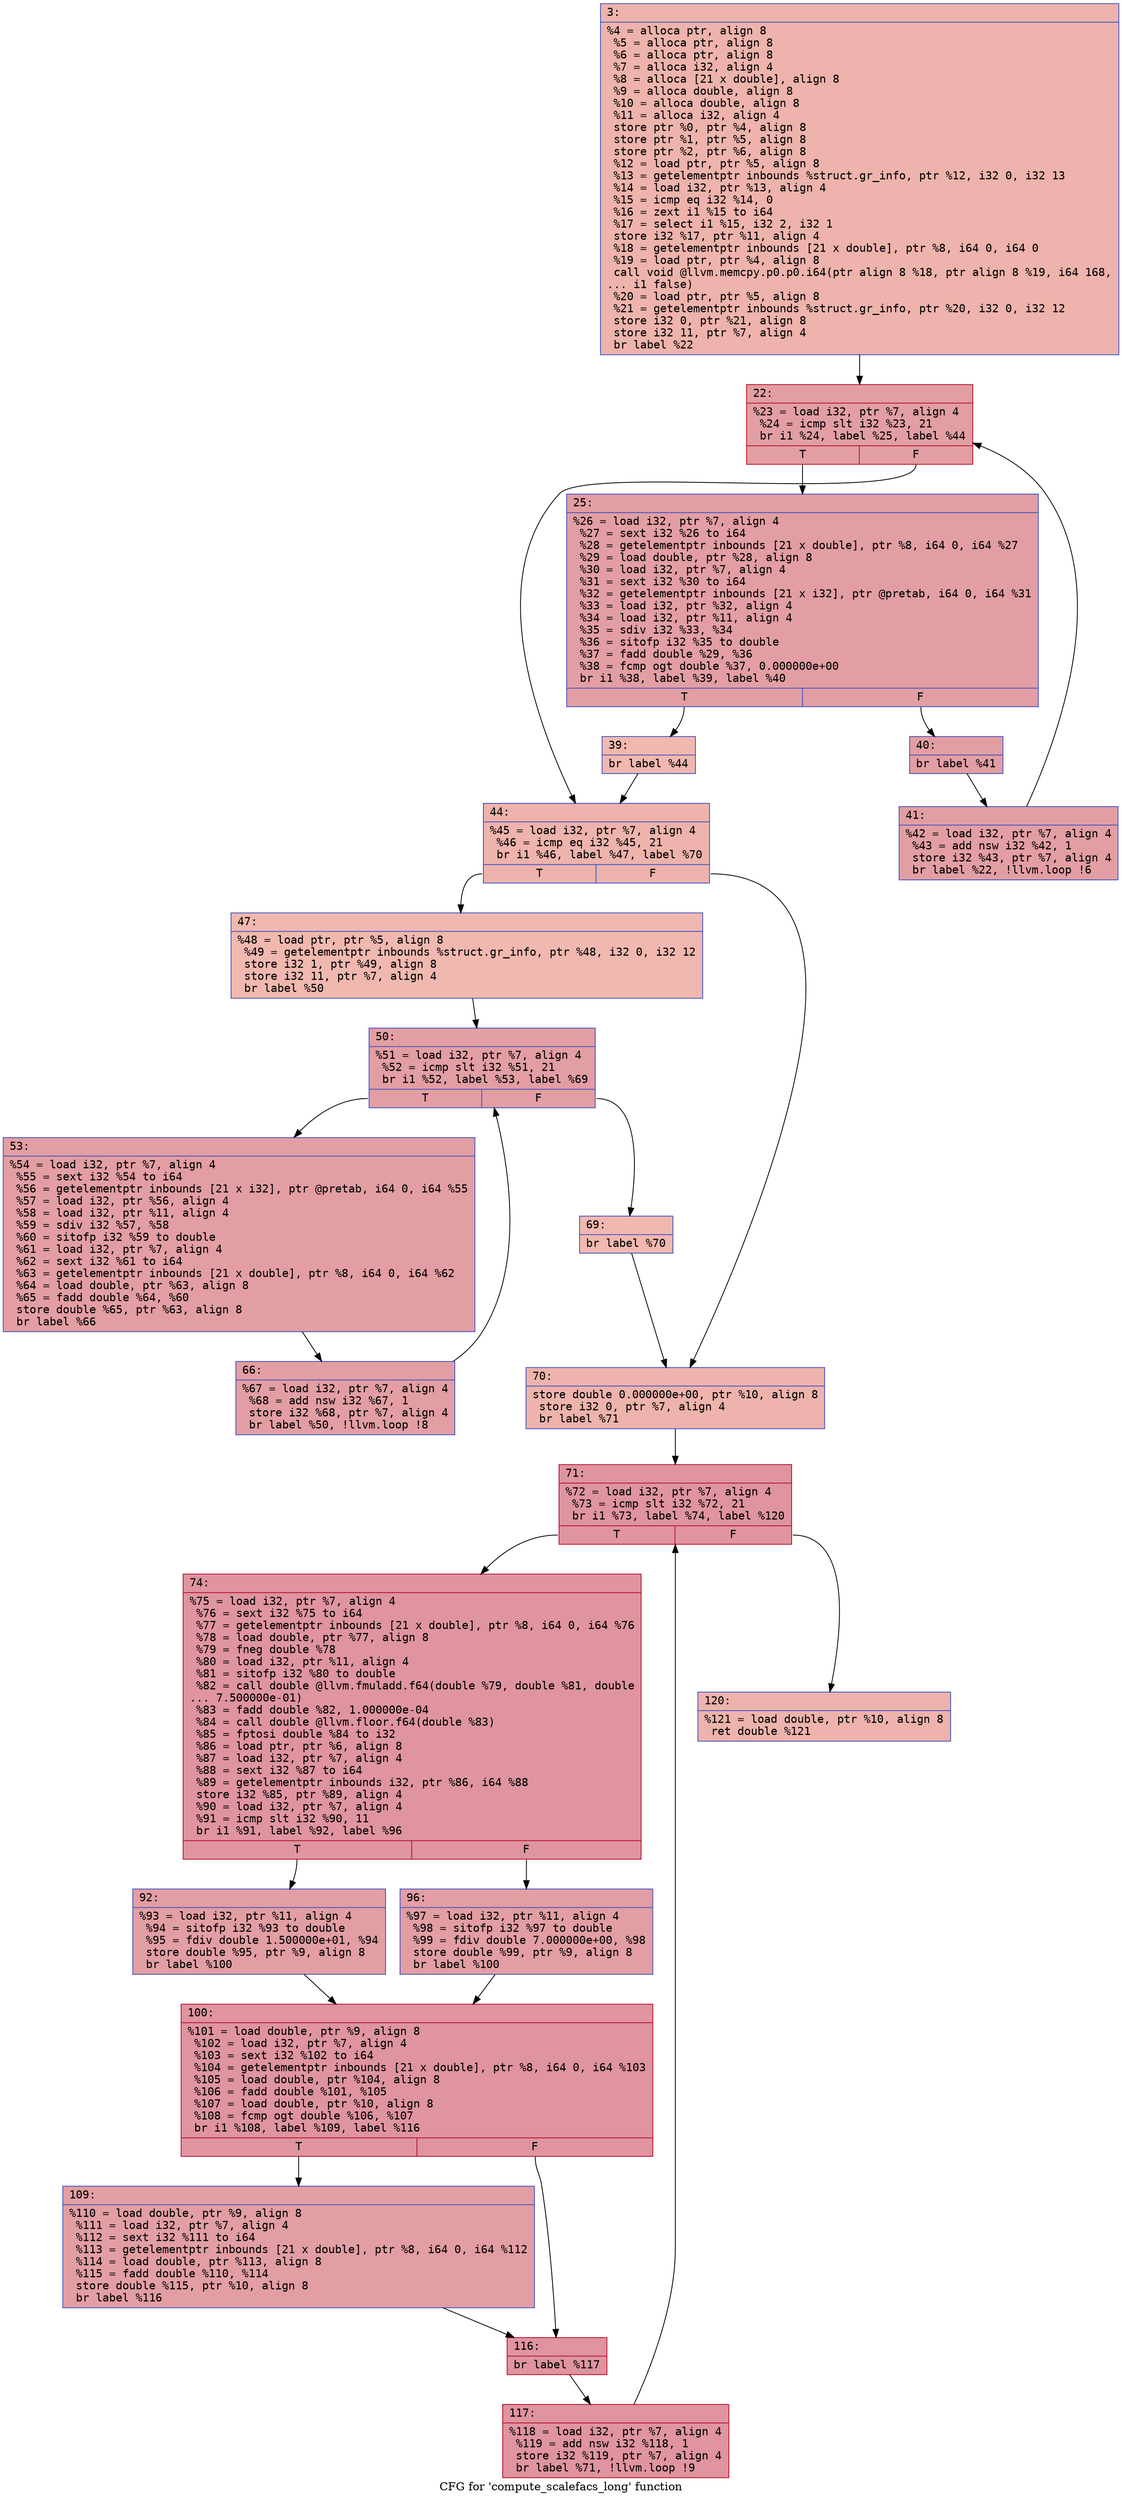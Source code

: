 digraph "CFG for 'compute_scalefacs_long' function" {
	label="CFG for 'compute_scalefacs_long' function";

	Node0x6000002bf200 [shape=record,color="#3d50c3ff", style=filled, fillcolor="#d6524470" fontname="Courier",label="{3:\l|  %4 = alloca ptr, align 8\l  %5 = alloca ptr, align 8\l  %6 = alloca ptr, align 8\l  %7 = alloca i32, align 4\l  %8 = alloca [21 x double], align 8\l  %9 = alloca double, align 8\l  %10 = alloca double, align 8\l  %11 = alloca i32, align 4\l  store ptr %0, ptr %4, align 8\l  store ptr %1, ptr %5, align 8\l  store ptr %2, ptr %6, align 8\l  %12 = load ptr, ptr %5, align 8\l  %13 = getelementptr inbounds %struct.gr_info, ptr %12, i32 0, i32 13\l  %14 = load i32, ptr %13, align 4\l  %15 = icmp eq i32 %14, 0\l  %16 = zext i1 %15 to i64\l  %17 = select i1 %15, i32 2, i32 1\l  store i32 %17, ptr %11, align 4\l  %18 = getelementptr inbounds [21 x double], ptr %8, i64 0, i64 0\l  %19 = load ptr, ptr %4, align 8\l  call void @llvm.memcpy.p0.p0.i64(ptr align 8 %18, ptr align 8 %19, i64 168,\l... i1 false)\l  %20 = load ptr, ptr %5, align 8\l  %21 = getelementptr inbounds %struct.gr_info, ptr %20, i32 0, i32 12\l  store i32 0, ptr %21, align 8\l  store i32 11, ptr %7, align 4\l  br label %22\l}"];
	Node0x6000002bf200 -> Node0x6000002bf250[tooltip="3 -> 22\nProbability 100.00%" ];
	Node0x6000002bf250 [shape=record,color="#b70d28ff", style=filled, fillcolor="#be242e70" fontname="Courier",label="{22:\l|  %23 = load i32, ptr %7, align 4\l  %24 = icmp slt i32 %23, 21\l  br i1 %24, label %25, label %44\l|{<s0>T|<s1>F}}"];
	Node0x6000002bf250:s0 -> Node0x6000002bf2a0[tooltip="22 -> 25\nProbability 96.88%" ];
	Node0x6000002bf250:s1 -> Node0x6000002bf3e0[tooltip="22 -> 44\nProbability 3.12%" ];
	Node0x6000002bf2a0 [shape=record,color="#3d50c3ff", style=filled, fillcolor="#be242e70" fontname="Courier",label="{25:\l|  %26 = load i32, ptr %7, align 4\l  %27 = sext i32 %26 to i64\l  %28 = getelementptr inbounds [21 x double], ptr %8, i64 0, i64 %27\l  %29 = load double, ptr %28, align 8\l  %30 = load i32, ptr %7, align 4\l  %31 = sext i32 %30 to i64\l  %32 = getelementptr inbounds [21 x i32], ptr @pretab, i64 0, i64 %31\l  %33 = load i32, ptr %32, align 4\l  %34 = load i32, ptr %11, align 4\l  %35 = sdiv i32 %33, %34\l  %36 = sitofp i32 %35 to double\l  %37 = fadd double %29, %36\l  %38 = fcmp ogt double %37, 0.000000e+00\l  br i1 %38, label %39, label %40\l|{<s0>T|<s1>F}}"];
	Node0x6000002bf2a0:s0 -> Node0x6000002bf2f0[tooltip="25 -> 39\nProbability 3.12%" ];
	Node0x6000002bf2a0:s1 -> Node0x6000002bf340[tooltip="25 -> 40\nProbability 96.88%" ];
	Node0x6000002bf2f0 [shape=record,color="#3d50c3ff", style=filled, fillcolor="#dc5d4a70" fontname="Courier",label="{39:\l|  br label %44\l}"];
	Node0x6000002bf2f0 -> Node0x6000002bf3e0[tooltip="39 -> 44\nProbability 100.00%" ];
	Node0x6000002bf340 [shape=record,color="#3d50c3ff", style=filled, fillcolor="#be242e70" fontname="Courier",label="{40:\l|  br label %41\l}"];
	Node0x6000002bf340 -> Node0x6000002bf390[tooltip="40 -> 41\nProbability 100.00%" ];
	Node0x6000002bf390 [shape=record,color="#3d50c3ff", style=filled, fillcolor="#be242e70" fontname="Courier",label="{41:\l|  %42 = load i32, ptr %7, align 4\l  %43 = add nsw i32 %42, 1\l  store i32 %43, ptr %7, align 4\l  br label %22, !llvm.loop !6\l}"];
	Node0x6000002bf390 -> Node0x6000002bf250[tooltip="41 -> 22\nProbability 100.00%" ];
	Node0x6000002bf3e0 [shape=record,color="#3d50c3ff", style=filled, fillcolor="#d6524470" fontname="Courier",label="{44:\l|  %45 = load i32, ptr %7, align 4\l  %46 = icmp eq i32 %45, 21\l  br i1 %46, label %47, label %70\l|{<s0>T|<s1>F}}"];
	Node0x6000002bf3e0:s0 -> Node0x6000002bf430[tooltip="44 -> 47\nProbability 50.00%" ];
	Node0x6000002bf3e0:s1 -> Node0x6000002bf5c0[tooltip="44 -> 70\nProbability 50.00%" ];
	Node0x6000002bf430 [shape=record,color="#3d50c3ff", style=filled, fillcolor="#dc5d4a70" fontname="Courier",label="{47:\l|  %48 = load ptr, ptr %5, align 8\l  %49 = getelementptr inbounds %struct.gr_info, ptr %48, i32 0, i32 12\l  store i32 1, ptr %49, align 8\l  store i32 11, ptr %7, align 4\l  br label %50\l}"];
	Node0x6000002bf430 -> Node0x6000002bf480[tooltip="47 -> 50\nProbability 100.00%" ];
	Node0x6000002bf480 [shape=record,color="#3d50c3ff", style=filled, fillcolor="#be242e70" fontname="Courier",label="{50:\l|  %51 = load i32, ptr %7, align 4\l  %52 = icmp slt i32 %51, 21\l  br i1 %52, label %53, label %69\l|{<s0>T|<s1>F}}"];
	Node0x6000002bf480:s0 -> Node0x6000002bf4d0[tooltip="50 -> 53\nProbability 96.88%" ];
	Node0x6000002bf480:s1 -> Node0x6000002bf570[tooltip="50 -> 69\nProbability 3.12%" ];
	Node0x6000002bf4d0 [shape=record,color="#3d50c3ff", style=filled, fillcolor="#be242e70" fontname="Courier",label="{53:\l|  %54 = load i32, ptr %7, align 4\l  %55 = sext i32 %54 to i64\l  %56 = getelementptr inbounds [21 x i32], ptr @pretab, i64 0, i64 %55\l  %57 = load i32, ptr %56, align 4\l  %58 = load i32, ptr %11, align 4\l  %59 = sdiv i32 %57, %58\l  %60 = sitofp i32 %59 to double\l  %61 = load i32, ptr %7, align 4\l  %62 = sext i32 %61 to i64\l  %63 = getelementptr inbounds [21 x double], ptr %8, i64 0, i64 %62\l  %64 = load double, ptr %63, align 8\l  %65 = fadd double %64, %60\l  store double %65, ptr %63, align 8\l  br label %66\l}"];
	Node0x6000002bf4d0 -> Node0x6000002bf520[tooltip="53 -> 66\nProbability 100.00%" ];
	Node0x6000002bf520 [shape=record,color="#3d50c3ff", style=filled, fillcolor="#be242e70" fontname="Courier",label="{66:\l|  %67 = load i32, ptr %7, align 4\l  %68 = add nsw i32 %67, 1\l  store i32 %68, ptr %7, align 4\l  br label %50, !llvm.loop !8\l}"];
	Node0x6000002bf520 -> Node0x6000002bf480[tooltip="66 -> 50\nProbability 100.00%" ];
	Node0x6000002bf570 [shape=record,color="#3d50c3ff", style=filled, fillcolor="#dc5d4a70" fontname="Courier",label="{69:\l|  br label %70\l}"];
	Node0x6000002bf570 -> Node0x6000002bf5c0[tooltip="69 -> 70\nProbability 100.00%" ];
	Node0x6000002bf5c0 [shape=record,color="#3d50c3ff", style=filled, fillcolor="#d6524470" fontname="Courier",label="{70:\l|  store double 0.000000e+00, ptr %10, align 8\l  store i32 0, ptr %7, align 4\l  br label %71\l}"];
	Node0x6000002bf5c0 -> Node0x6000002bf610[tooltip="70 -> 71\nProbability 100.00%" ];
	Node0x6000002bf610 [shape=record,color="#b70d28ff", style=filled, fillcolor="#b70d2870" fontname="Courier",label="{71:\l|  %72 = load i32, ptr %7, align 4\l  %73 = icmp slt i32 %72, 21\l  br i1 %73, label %74, label %120\l|{<s0>T|<s1>F}}"];
	Node0x6000002bf610:s0 -> Node0x6000002bf660[tooltip="71 -> 74\nProbability 96.88%" ];
	Node0x6000002bf610:s1 -> Node0x6000002bf890[tooltip="71 -> 120\nProbability 3.12%" ];
	Node0x6000002bf660 [shape=record,color="#b70d28ff", style=filled, fillcolor="#b70d2870" fontname="Courier",label="{74:\l|  %75 = load i32, ptr %7, align 4\l  %76 = sext i32 %75 to i64\l  %77 = getelementptr inbounds [21 x double], ptr %8, i64 0, i64 %76\l  %78 = load double, ptr %77, align 8\l  %79 = fneg double %78\l  %80 = load i32, ptr %11, align 4\l  %81 = sitofp i32 %80 to double\l  %82 = call double @llvm.fmuladd.f64(double %79, double %81, double\l... 7.500000e-01)\l  %83 = fadd double %82, 1.000000e-04\l  %84 = call double @llvm.floor.f64(double %83)\l  %85 = fptosi double %84 to i32\l  %86 = load ptr, ptr %6, align 8\l  %87 = load i32, ptr %7, align 4\l  %88 = sext i32 %87 to i64\l  %89 = getelementptr inbounds i32, ptr %86, i64 %88\l  store i32 %85, ptr %89, align 4\l  %90 = load i32, ptr %7, align 4\l  %91 = icmp slt i32 %90, 11\l  br i1 %91, label %92, label %96\l|{<s0>T|<s1>F}}"];
	Node0x6000002bf660:s0 -> Node0x6000002bf6b0[tooltip="74 -> 92\nProbability 50.00%" ];
	Node0x6000002bf660:s1 -> Node0x6000002bf700[tooltip="74 -> 96\nProbability 50.00%" ];
	Node0x6000002bf6b0 [shape=record,color="#3d50c3ff", style=filled, fillcolor="#be242e70" fontname="Courier",label="{92:\l|  %93 = load i32, ptr %11, align 4\l  %94 = sitofp i32 %93 to double\l  %95 = fdiv double 1.500000e+01, %94\l  store double %95, ptr %9, align 8\l  br label %100\l}"];
	Node0x6000002bf6b0 -> Node0x6000002bf750[tooltip="92 -> 100\nProbability 100.00%" ];
	Node0x6000002bf700 [shape=record,color="#3d50c3ff", style=filled, fillcolor="#be242e70" fontname="Courier",label="{96:\l|  %97 = load i32, ptr %11, align 4\l  %98 = sitofp i32 %97 to double\l  %99 = fdiv double 7.000000e+00, %98\l  store double %99, ptr %9, align 8\l  br label %100\l}"];
	Node0x6000002bf700 -> Node0x6000002bf750[tooltip="96 -> 100\nProbability 100.00%" ];
	Node0x6000002bf750 [shape=record,color="#b70d28ff", style=filled, fillcolor="#b70d2870" fontname="Courier",label="{100:\l|  %101 = load double, ptr %9, align 8\l  %102 = load i32, ptr %7, align 4\l  %103 = sext i32 %102 to i64\l  %104 = getelementptr inbounds [21 x double], ptr %8, i64 0, i64 %103\l  %105 = load double, ptr %104, align 8\l  %106 = fadd double %101, %105\l  %107 = load double, ptr %10, align 8\l  %108 = fcmp ogt double %106, %107\l  br i1 %108, label %109, label %116\l|{<s0>T|<s1>F}}"];
	Node0x6000002bf750:s0 -> Node0x6000002bf7a0[tooltip="100 -> 109\nProbability 50.00%" ];
	Node0x6000002bf750:s1 -> Node0x6000002bf7f0[tooltip="100 -> 116\nProbability 50.00%" ];
	Node0x6000002bf7a0 [shape=record,color="#3d50c3ff", style=filled, fillcolor="#be242e70" fontname="Courier",label="{109:\l|  %110 = load double, ptr %9, align 8\l  %111 = load i32, ptr %7, align 4\l  %112 = sext i32 %111 to i64\l  %113 = getelementptr inbounds [21 x double], ptr %8, i64 0, i64 %112\l  %114 = load double, ptr %113, align 8\l  %115 = fadd double %110, %114\l  store double %115, ptr %10, align 8\l  br label %116\l}"];
	Node0x6000002bf7a0 -> Node0x6000002bf7f0[tooltip="109 -> 116\nProbability 100.00%" ];
	Node0x6000002bf7f0 [shape=record,color="#b70d28ff", style=filled, fillcolor="#b70d2870" fontname="Courier",label="{116:\l|  br label %117\l}"];
	Node0x6000002bf7f0 -> Node0x6000002bf840[tooltip="116 -> 117\nProbability 100.00%" ];
	Node0x6000002bf840 [shape=record,color="#b70d28ff", style=filled, fillcolor="#b70d2870" fontname="Courier",label="{117:\l|  %118 = load i32, ptr %7, align 4\l  %119 = add nsw i32 %118, 1\l  store i32 %119, ptr %7, align 4\l  br label %71, !llvm.loop !9\l}"];
	Node0x6000002bf840 -> Node0x6000002bf610[tooltip="117 -> 71\nProbability 100.00%" ];
	Node0x6000002bf890 [shape=record,color="#3d50c3ff", style=filled, fillcolor="#d6524470" fontname="Courier",label="{120:\l|  %121 = load double, ptr %10, align 8\l  ret double %121\l}"];
}
